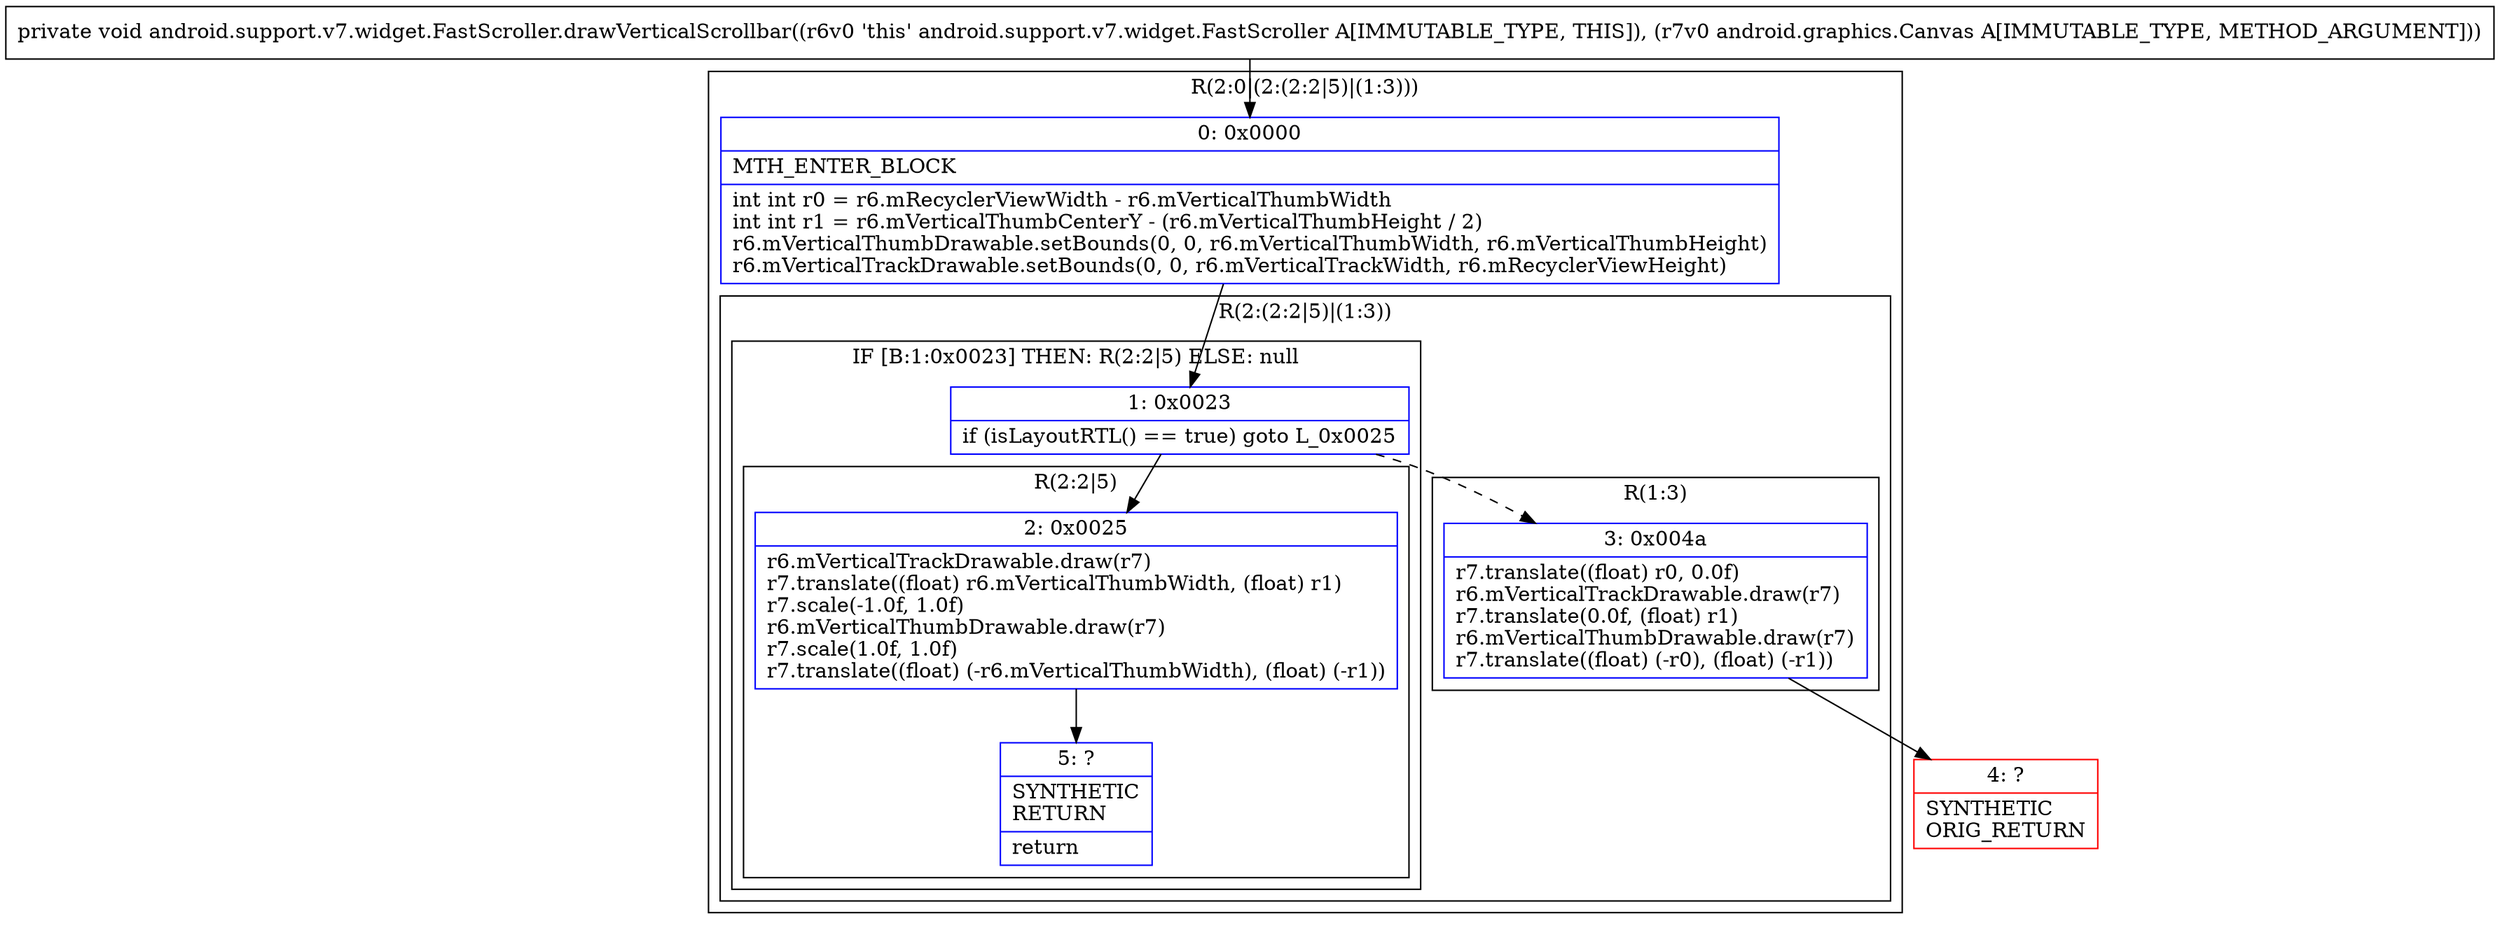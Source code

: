 digraph "CFG forandroid.support.v7.widget.FastScroller.drawVerticalScrollbar(Landroid\/graphics\/Canvas;)V" {
subgraph cluster_Region_1257270772 {
label = "R(2:0|(2:(2:2|5)|(1:3)))";
node [shape=record,color=blue];
Node_0 [shape=record,label="{0\:\ 0x0000|MTH_ENTER_BLOCK\l|int int r0 = r6.mRecyclerViewWidth \- r6.mVerticalThumbWidth\lint int r1 = r6.mVerticalThumbCenterY \- (r6.mVerticalThumbHeight \/ 2)\lr6.mVerticalThumbDrawable.setBounds(0, 0, r6.mVerticalThumbWidth, r6.mVerticalThumbHeight)\lr6.mVerticalTrackDrawable.setBounds(0, 0, r6.mVerticalTrackWidth, r6.mRecyclerViewHeight)\l}"];
subgraph cluster_Region_1015893906 {
label = "R(2:(2:2|5)|(1:3))";
node [shape=record,color=blue];
subgraph cluster_IfRegion_1816002054 {
label = "IF [B:1:0x0023] THEN: R(2:2|5) ELSE: null";
node [shape=record,color=blue];
Node_1 [shape=record,label="{1\:\ 0x0023|if (isLayoutRTL() == true) goto L_0x0025\l}"];
subgraph cluster_Region_1882962789 {
label = "R(2:2|5)";
node [shape=record,color=blue];
Node_2 [shape=record,label="{2\:\ 0x0025|r6.mVerticalTrackDrawable.draw(r7)\lr7.translate((float) r6.mVerticalThumbWidth, (float) r1)\lr7.scale(\-1.0f, 1.0f)\lr6.mVerticalThumbDrawable.draw(r7)\lr7.scale(1.0f, 1.0f)\lr7.translate((float) (\-r6.mVerticalThumbWidth), (float) (\-r1))\l}"];
Node_5 [shape=record,label="{5\:\ ?|SYNTHETIC\lRETURN\l|return\l}"];
}
}
subgraph cluster_Region_491009898 {
label = "R(1:3)";
node [shape=record,color=blue];
Node_3 [shape=record,label="{3\:\ 0x004a|r7.translate((float) r0, 0.0f)\lr6.mVerticalTrackDrawable.draw(r7)\lr7.translate(0.0f, (float) r1)\lr6.mVerticalThumbDrawable.draw(r7)\lr7.translate((float) (\-r0), (float) (\-r1))\l}"];
}
}
}
Node_4 [shape=record,color=red,label="{4\:\ ?|SYNTHETIC\lORIG_RETURN\l}"];
MethodNode[shape=record,label="{private void android.support.v7.widget.FastScroller.drawVerticalScrollbar((r6v0 'this' android.support.v7.widget.FastScroller A[IMMUTABLE_TYPE, THIS]), (r7v0 android.graphics.Canvas A[IMMUTABLE_TYPE, METHOD_ARGUMENT])) }"];
MethodNode -> Node_0;
Node_0 -> Node_1;
Node_1 -> Node_2;
Node_1 -> Node_3[style=dashed];
Node_2 -> Node_5;
Node_3 -> Node_4;
}

